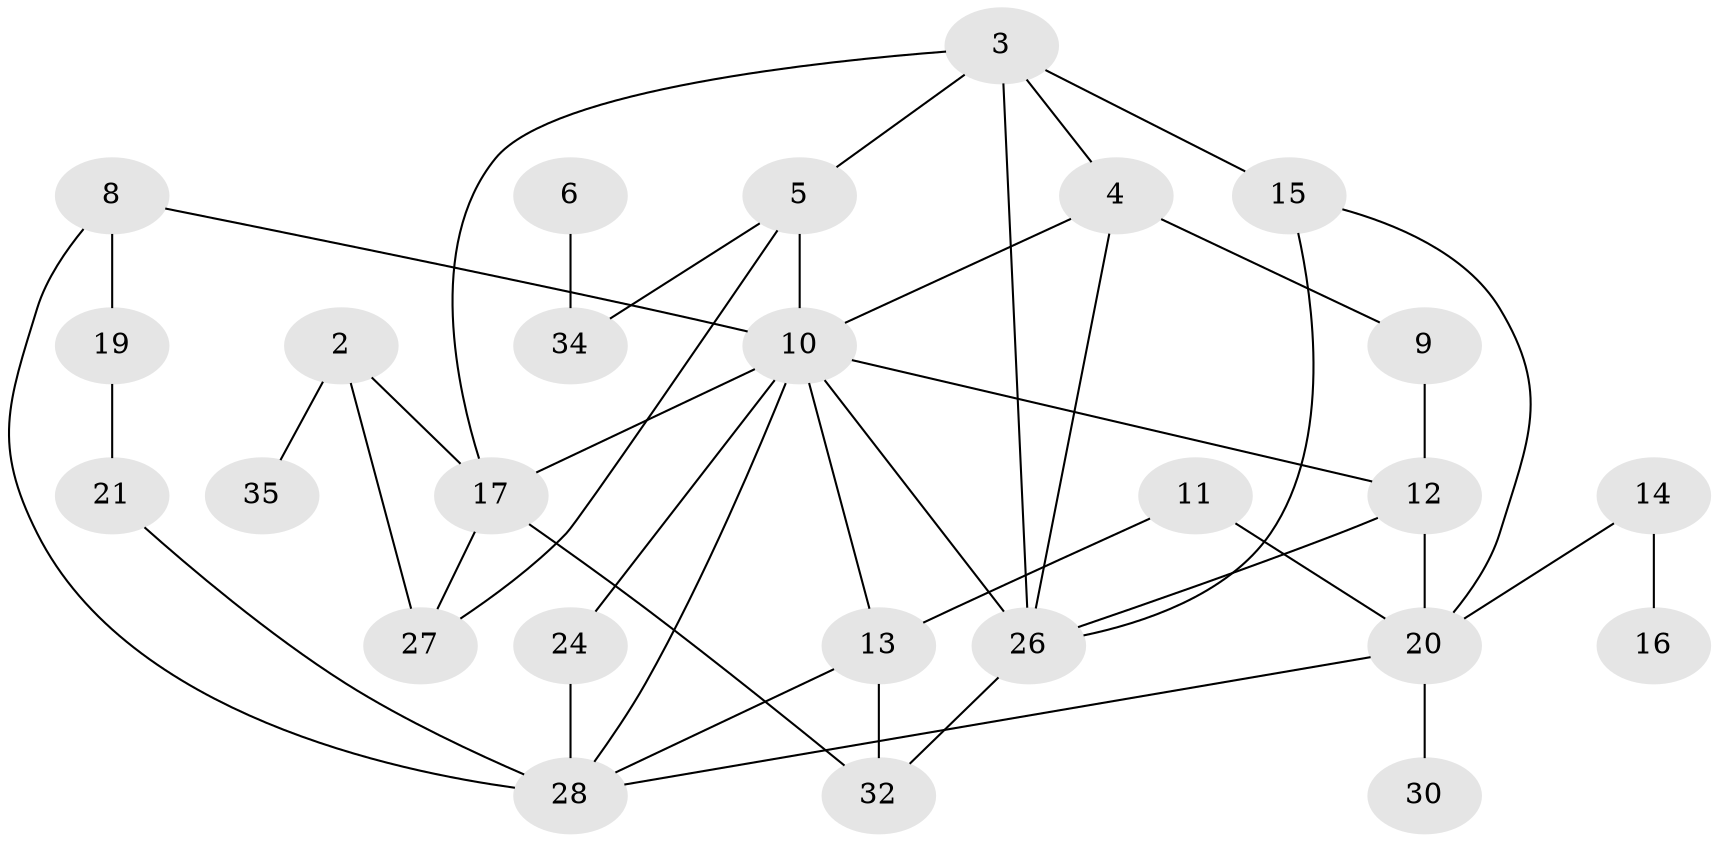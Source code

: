 // original degree distribution, {0: 0.08139534883720931, 3: 0.1744186046511628, 2: 0.26744186046511625, 1: 0.27906976744186046, 5: 0.046511627906976744, 4: 0.11627906976744186, 7: 0.011627906976744186, 6: 0.023255813953488372}
// Generated by graph-tools (version 1.1) at 2025/48/03/04/25 22:48:12]
// undirected, 26 vertices, 43 edges
graph export_dot {
  node [color=gray90,style=filled];
  2;
  3;
  4;
  5;
  6;
  8;
  9;
  10;
  11;
  12;
  13;
  14;
  15;
  16;
  17;
  19;
  20;
  21;
  24;
  26;
  27;
  28;
  30;
  32;
  34;
  35;
  2 -- 17 [weight=1.0];
  2 -- 27 [weight=1.0];
  2 -- 35 [weight=1.0];
  3 -- 4 [weight=2.0];
  3 -- 5 [weight=2.0];
  3 -- 15 [weight=2.0];
  3 -- 17 [weight=1.0];
  3 -- 26 [weight=3.0];
  4 -- 9 [weight=1.0];
  4 -- 10 [weight=1.0];
  4 -- 26 [weight=1.0];
  5 -- 10 [weight=1.0];
  5 -- 27 [weight=1.0];
  5 -- 34 [weight=1.0];
  6 -- 34 [weight=1.0];
  8 -- 10 [weight=1.0];
  8 -- 19 [weight=1.0];
  8 -- 28 [weight=1.0];
  9 -- 12 [weight=1.0];
  10 -- 12 [weight=1.0];
  10 -- 13 [weight=1.0];
  10 -- 17 [weight=2.0];
  10 -- 24 [weight=1.0];
  10 -- 26 [weight=1.0];
  10 -- 28 [weight=1.0];
  11 -- 13 [weight=1.0];
  11 -- 20 [weight=1.0];
  12 -- 20 [weight=1.0];
  12 -- 26 [weight=1.0];
  13 -- 28 [weight=1.0];
  13 -- 32 [weight=1.0];
  14 -- 16 [weight=1.0];
  14 -- 20 [weight=1.0];
  15 -- 20 [weight=1.0];
  15 -- 26 [weight=1.0];
  17 -- 27 [weight=1.0];
  17 -- 32 [weight=1.0];
  19 -- 21 [weight=1.0];
  20 -- 28 [weight=1.0];
  20 -- 30 [weight=1.0];
  21 -- 28 [weight=1.0];
  24 -- 28 [weight=2.0];
  26 -- 32 [weight=1.0];
}
